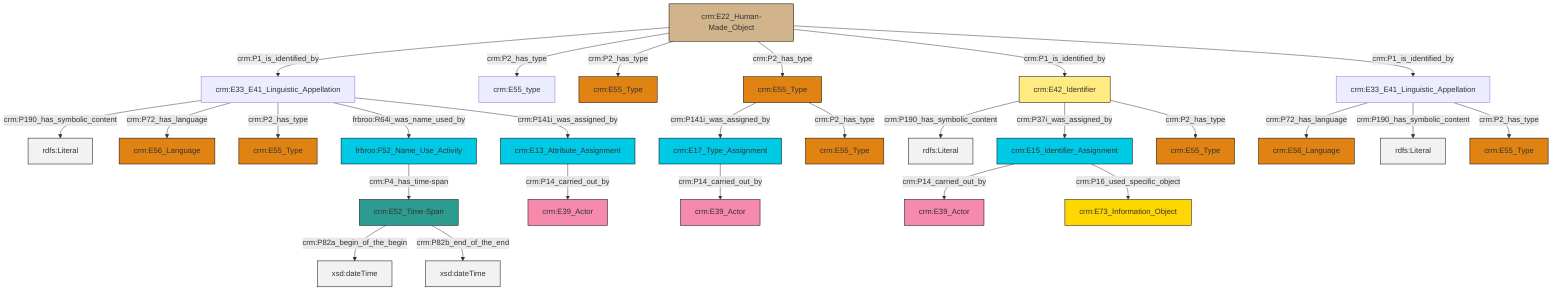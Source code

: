 graph TD
classDef Literal fill:#f2f2f2,stroke:#000000;
classDef CRM_Entity fill:#FFFFFF,stroke:#000000;
classDef Temporal_Entity fill:#00C9E6, stroke:#000000;
classDef Type fill:#E18312, stroke:#000000;
classDef Time-Span fill:#2C9C91, stroke:#000000;
classDef Appellation fill:#FFEB7F, stroke:#000000;
classDef Place fill:#008836, stroke:#000000;
classDef Persistent_Item fill:#B266B2, stroke:#000000;
classDef Conceptual_Object fill:#FFD700, stroke:#000000;
classDef Physical_Thing fill:#D2B48C, stroke:#000000;
classDef Actor fill:#f58aad, stroke:#000000;
classDef PC_Classes fill:#4ce600, stroke:#000000;
classDef Multi fill:#cccccc,stroke:#000000;

4["crm:E22_Human-Made_Object"]:::Physical_Thing -->|crm:P1_is_identified_by| 5["crm:E33_E41_Linguistic_Appellation"]:::Default
5["crm:E33_E41_Linguistic_Appellation"]:::Default -->|crm:P190_has_symbolic_content| 6[rdfs:Literal]:::Literal
5["crm:E33_E41_Linguistic_Appellation"]:::Default -->|crm:P72_has_language| 7["crm:E56_Language"]:::Type
8["crm:E55_Type"]:::Type -->|crm:P141i_was_assigned_by| 9["crm:E17_Type_Assignment"]:::Temporal_Entity
4["crm:E22_Human-Made_Object"]:::Physical_Thing -->|crm:P2_has_type| 10["crm:E55_type"]:::Default
4["crm:E22_Human-Made_Object"]:::Physical_Thing -->|crm:P2_has_type| 14["crm:E55_Type"]:::Type
15["crm:E42_Identifier"]:::Appellation -->|crm:P190_has_symbolic_content| 16[rdfs:Literal]:::Literal
4["crm:E22_Human-Made_Object"]:::Physical_Thing -->|crm:P2_has_type| 8["crm:E55_Type"]:::Type
9["crm:E17_Type_Assignment"]:::Temporal_Entity -->|crm:P14_carried_out_by| 17["crm:E39_Actor"]:::Actor
18["crm:E15_Identifier_Assignment"]:::Temporal_Entity -->|crm:P14_carried_out_by| 19["crm:E39_Actor"]:::Actor
20["crm:E52_Time-Span"]:::Time-Span -->|crm:P82a_begin_of_the_begin| 21[xsd:dateTime]:::Literal
20["crm:E52_Time-Span"]:::Time-Span -->|crm:P82b_end_of_the_end| 22[xsd:dateTime]:::Literal
5["crm:E33_E41_Linguistic_Appellation"]:::Default -->|crm:P2_has_type| 23["crm:E55_Type"]:::Type
5["crm:E33_E41_Linguistic_Appellation"]:::Default -->|frbroo:R64i_was_name_used_by| 26["frbroo:F52_Name_Use_Activity"]:::Temporal_Entity
18["crm:E15_Identifier_Assignment"]:::Temporal_Entity -->|crm:P16_used_specific_object| 28["crm:E73_Information_Object"]:::Conceptual_Object
4["crm:E22_Human-Made_Object"]:::Physical_Thing -->|crm:P1_is_identified_by| 15["crm:E42_Identifier"]:::Appellation
2["crm:E33_E41_Linguistic_Appellation"]:::Default -->|crm:P72_has_language| 0["crm:E56_Language"]:::Type
4["crm:E22_Human-Made_Object"]:::Physical_Thing -->|crm:P1_is_identified_by| 2["crm:E33_E41_Linguistic_Appellation"]:::Default
15["crm:E42_Identifier"]:::Appellation -->|crm:P37i_was_assigned_by| 18["crm:E15_Identifier_Assignment"]:::Temporal_Entity
2["crm:E33_E41_Linguistic_Appellation"]:::Default -->|crm:P190_has_symbolic_content| 41[rdfs:Literal]:::Literal
2["crm:E33_E41_Linguistic_Appellation"]:::Default -->|crm:P2_has_type| 32["crm:E55_Type"]:::Type
12["crm:E13_Attribute_Assignment"]:::Temporal_Entity -->|crm:P14_carried_out_by| 44["crm:E39_Actor"]:::Actor
8["crm:E55_Type"]:::Type -->|crm:P2_has_type| 24["crm:E55_Type"]:::Type
5["crm:E33_E41_Linguistic_Appellation"]:::Default -->|crm:P141i_was_assigned_by| 12["crm:E13_Attribute_Assignment"]:::Temporal_Entity
26["frbroo:F52_Name_Use_Activity"]:::Temporal_Entity -->|crm:P4_has_time-span| 20["crm:E52_Time-Span"]:::Time-Span
15["crm:E42_Identifier"]:::Appellation -->|crm:P2_has_type| 34["crm:E55_Type"]:::Type